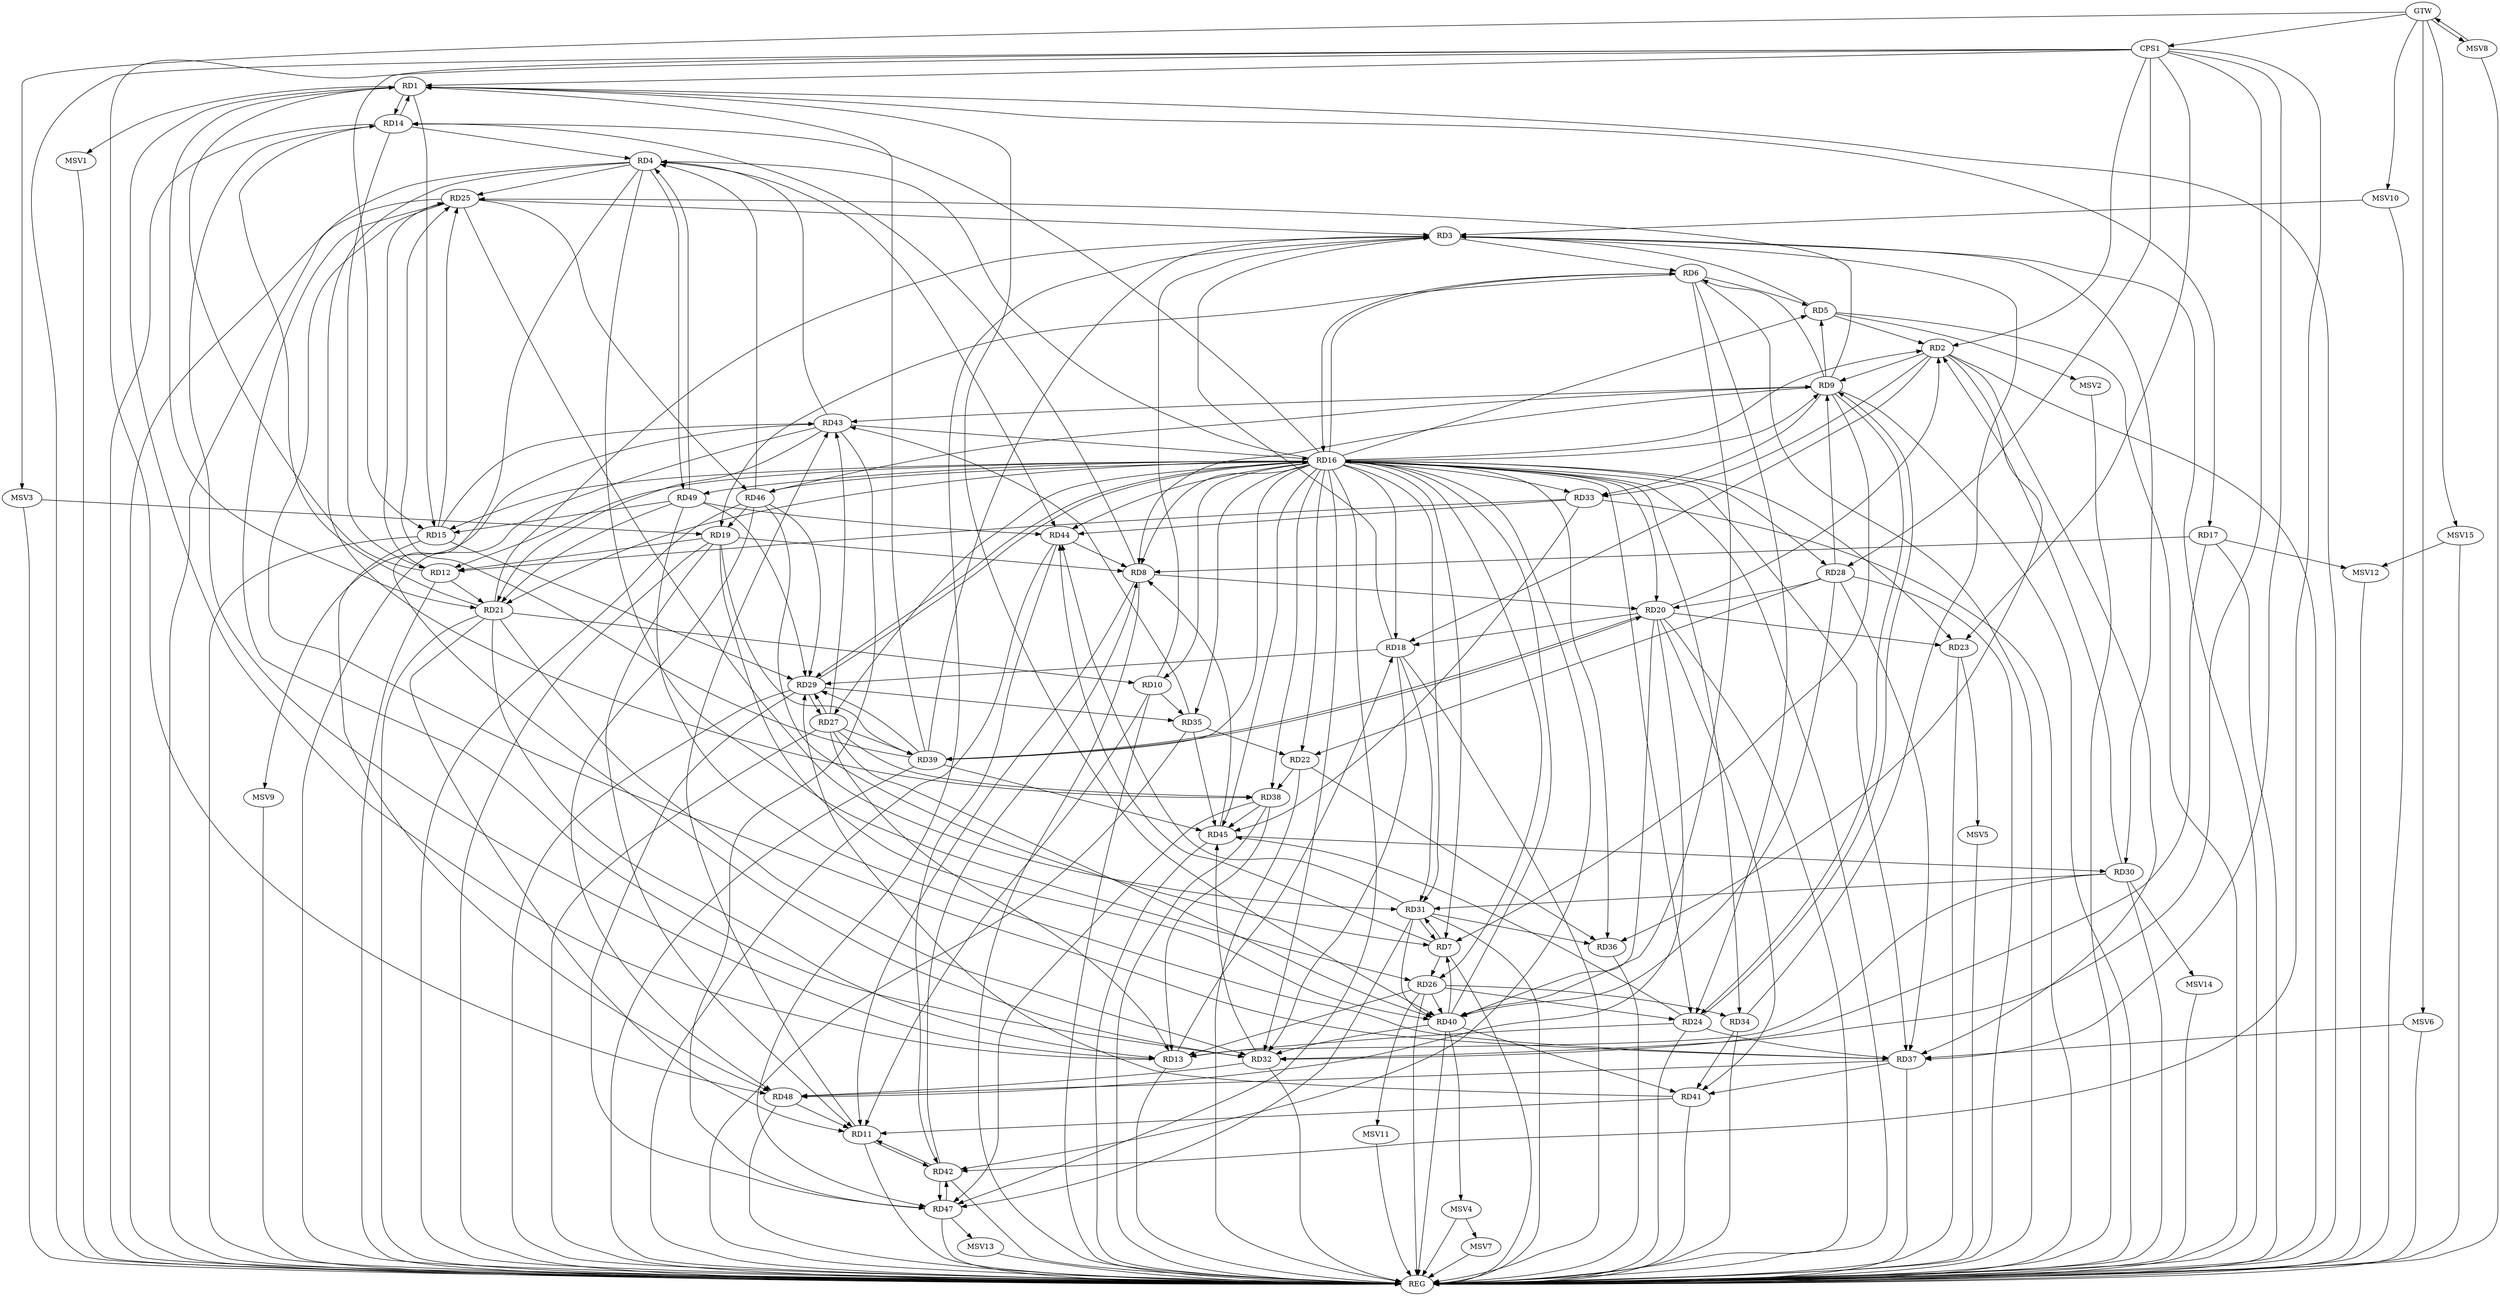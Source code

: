 strict digraph G {
  RD1 [ label="RD1" ];
  RD2 [ label="RD2" ];
  RD3 [ label="RD3" ];
  RD4 [ label="RD4" ];
  RD5 [ label="RD5" ];
  RD6 [ label="RD6" ];
  RD7 [ label="RD7" ];
  RD8 [ label="RD8" ];
  RD9 [ label="RD9" ];
  RD10 [ label="RD10" ];
  RD11 [ label="RD11" ];
  RD12 [ label="RD12" ];
  RD13 [ label="RD13" ];
  RD14 [ label="RD14" ];
  RD15 [ label="RD15" ];
  RD16 [ label="RD16" ];
  RD17 [ label="RD17" ];
  RD18 [ label="RD18" ];
  RD19 [ label="RD19" ];
  RD20 [ label="RD20" ];
  RD21 [ label="RD21" ];
  RD22 [ label="RD22" ];
  RD23 [ label="RD23" ];
  RD24 [ label="RD24" ];
  RD25 [ label="RD25" ];
  RD26 [ label="RD26" ];
  RD27 [ label="RD27" ];
  RD28 [ label="RD28" ];
  RD29 [ label="RD29" ];
  RD30 [ label="RD30" ];
  RD31 [ label="RD31" ];
  RD32 [ label="RD32" ];
  RD33 [ label="RD33" ];
  RD34 [ label="RD34" ];
  RD35 [ label="RD35" ];
  RD36 [ label="RD36" ];
  RD37 [ label="RD37" ];
  RD38 [ label="RD38" ];
  RD39 [ label="RD39" ];
  RD40 [ label="RD40" ];
  RD41 [ label="RD41" ];
  RD42 [ label="RD42" ];
  RD43 [ label="RD43" ];
  RD44 [ label="RD44" ];
  RD45 [ label="RD45" ];
  RD46 [ label="RD46" ];
  RD47 [ label="RD47" ];
  RD48 [ label="RD48" ];
  RD49 [ label="RD49" ];
  CPS1 [ label="CPS1" ];
  GTW [ label="GTW" ];
  REG [ label="REG" ];
  MSV1 [ label="MSV1" ];
  MSV2 [ label="MSV2" ];
  MSV3 [ label="MSV3" ];
  MSV4 [ label="MSV4" ];
  MSV5 [ label="MSV5" ];
  MSV6 [ label="MSV6" ];
  MSV7 [ label="MSV7" ];
  MSV8 [ label="MSV8" ];
  MSV9 [ label="MSV9" ];
  MSV10 [ label="MSV10" ];
  MSV11 [ label="MSV11" ];
  MSV12 [ label="MSV12" ];
  MSV13 [ label="MSV13" ];
  MSV14 [ label="MSV14" ];
  MSV15 [ label="MSV15" ];
  RD12 -> RD1;
  RD13 -> RD1;
  RD1 -> RD14;
  RD14 -> RD1;
  RD1 -> RD15;
  RD1 -> RD17;
  RD1 -> RD21;
  RD39 -> RD1;
  RD1 -> RD40;
  RD5 -> RD2;
  RD2 -> RD9;
  RD2 -> RD18;
  RD20 -> RD2;
  RD30 -> RD2;
  RD2 -> RD33;
  RD2 -> RD36;
  RD2 -> RD37;
  RD5 -> RD3;
  RD3 -> RD6;
  RD10 -> RD3;
  RD18 -> RD3;
  RD21 -> RD3;
  RD25 -> RD3;
  RD3 -> RD30;
  RD34 -> RD3;
  RD39 -> RD3;
  RD3 -> RD47;
  RD14 -> RD4;
  RD16 -> RD4;
  RD4 -> RD25;
  RD4 -> RD26;
  RD4 -> RD32;
  RD4 -> RD38;
  RD43 -> RD4;
  RD4 -> RD44;
  RD46 -> RD4;
  RD4 -> RD49;
  RD49 -> RD4;
  RD6 -> RD5;
  RD9 -> RD5;
  RD9 -> RD6;
  RD6 -> RD16;
  RD6 -> RD19;
  RD6 -> RD24;
  RD6 -> RD40;
  RD9 -> RD7;
  RD16 -> RD7;
  RD7 -> RD26;
  RD7 -> RD31;
  RD31 -> RD7;
  RD40 -> RD7;
  RD7 -> RD44;
  RD46 -> RD7;
  RD9 -> RD8;
  RD8 -> RD11;
  RD8 -> RD14;
  RD17 -> RD8;
  RD19 -> RD8;
  RD8 -> RD20;
  RD42 -> RD8;
  RD44 -> RD8;
  RD45 -> RD8;
  RD9 -> RD24;
  RD24 -> RD9;
  RD9 -> RD25;
  RD28 -> RD9;
  RD9 -> RD33;
  RD9 -> RD43;
  RD46 -> RD9;
  RD10 -> RD11;
  RD21 -> RD10;
  RD10 -> RD35;
  RD19 -> RD11;
  RD21 -> RD11;
  RD41 -> RD11;
  RD11 -> RD42;
  RD42 -> RD11;
  RD11 -> RD43;
  RD48 -> RD11;
  RD14 -> RD12;
  RD19 -> RD12;
  RD12 -> RD21;
  RD12 -> RD25;
  RD33 -> RD12;
  RD14 -> RD13;
  RD13 -> RD18;
  RD21 -> RD13;
  RD24 -> RD13;
  RD26 -> RD13;
  RD27 -> RD13;
  RD30 -> RD13;
  RD38 -> RD13;
  RD21 -> RD14;
  RD16 -> RD15;
  RD15 -> RD25;
  RD15 -> RD29;
  RD15 -> RD43;
  RD15 -> RD48;
  RD49 -> RD15;
  RD16 -> RD21;
  RD16 -> RD22;
  RD16 -> RD29;
  RD29 -> RD16;
  RD16 -> RD36;
  RD16 -> RD37;
  RD40 -> RD16;
  RD43 -> RD16;
  RD16 -> RD44;
  RD17 -> RD32;
  RD20 -> RD18;
  RD18 -> RD29;
  RD18 -> RD31;
  RD18 -> RD32;
  RD19 -> RD39;
  RD19 -> RD40;
  RD46 -> RD19;
  RD20 -> RD23;
  RD28 -> RD20;
  RD20 -> RD39;
  RD39 -> RD20;
  RD20 -> RD40;
  RD20 -> RD41;
  RD20 -> RD48;
  RD21 -> RD32;
  RD43 -> RD21;
  RD49 -> RD21;
  RD28 -> RD22;
  RD35 -> RD22;
  RD22 -> RD36;
  RD22 -> RD38;
  RD26 -> RD24;
  RD24 -> RD37;
  RD24 -> RD45;
  RD25 -> RD31;
  RD25 -> RD32;
  RD25 -> RD37;
  RD39 -> RD25;
  RD25 -> RD46;
  RD26 -> RD34;
  RD26 -> RD40;
  RD27 -> RD29;
  RD29 -> RD27;
  RD27 -> RD38;
  RD27 -> RD39;
  RD27 -> RD40;
  RD27 -> RD43;
  RD28 -> RD37;
  RD28 -> RD40;
  RD29 -> RD35;
  RD39 -> RD29;
  RD41 -> RD29;
  RD46 -> RD29;
  RD29 -> RD47;
  RD49 -> RD29;
  RD30 -> RD31;
  RD45 -> RD30;
  RD31 -> RD36;
  RD31 -> RD40;
  RD31 -> RD44;
  RD31 -> RD47;
  RD40 -> RD32;
  RD32 -> RD45;
  RD32 -> RD48;
  RD33 -> RD44;
  RD33 -> RD45;
  RD34 -> RD41;
  RD35 -> RD43;
  RD35 -> RD45;
  RD37 -> RD41;
  RD37 -> RD48;
  RD49 -> RD37;
  RD38 -> RD45;
  RD38 -> RD47;
  RD39 -> RD45;
  RD40 -> RD41;
  RD44 -> RD42;
  RD42 -> RD47;
  RD47 -> RD42;
  RD43 -> RD47;
  RD49 -> RD44;
  RD46 -> RD48;
  CPS1 -> RD23;
  CPS1 -> RD32;
  CPS1 -> RD42;
  CPS1 -> RD1;
  CPS1 -> RD37;
  CPS1 -> RD48;
  CPS1 -> RD28;
  CPS1 -> RD15;
  CPS1 -> RD2;
  GTW -> CPS1;
  RD1 -> REG;
  RD2 -> REG;
  RD3 -> REG;
  RD4 -> REG;
  RD5 -> REG;
  RD6 -> REG;
  RD7 -> REG;
  RD8 -> REG;
  RD9 -> REG;
  RD10 -> REG;
  RD11 -> REG;
  RD12 -> REG;
  RD13 -> REG;
  RD14 -> REG;
  RD15 -> REG;
  RD16 -> REG;
  RD17 -> REG;
  RD18 -> REG;
  RD19 -> REG;
  RD20 -> REG;
  RD21 -> REG;
  RD22 -> REG;
  RD23 -> REG;
  RD24 -> REG;
  RD25 -> REG;
  RD26 -> REG;
  RD27 -> REG;
  RD28 -> REG;
  RD29 -> REG;
  RD30 -> REG;
  RD31 -> REG;
  RD32 -> REG;
  RD33 -> REG;
  RD34 -> REG;
  RD35 -> REG;
  RD36 -> REG;
  RD37 -> REG;
  RD38 -> REG;
  RD39 -> REG;
  RD40 -> REG;
  RD41 -> REG;
  RD42 -> REG;
  RD43 -> REG;
  RD44 -> REG;
  RD45 -> REG;
  RD46 -> REG;
  RD47 -> REG;
  RD48 -> REG;
  CPS1 -> REG;
  RD16 -> RD9;
  RD16 -> RD46;
  RD16 -> RD34;
  RD16 -> RD12;
  RD16 -> RD18;
  RD16 -> RD35;
  RD16 -> RD45;
  RD16 -> RD31;
  RD16 -> RD14;
  RD16 -> RD47;
  RD16 -> RD28;
  RD16 -> RD26;
  RD16 -> RD39;
  RD16 -> RD20;
  RD16 -> RD10;
  RD16 -> RD5;
  RD16 -> RD27;
  RD16 -> RD23;
  RD16 -> RD38;
  RD16 -> RD32;
  RD16 -> RD24;
  RD16 -> RD49;
  RD16 -> RD2;
  RD16 -> RD33;
  RD16 -> RD6;
  RD16 -> RD42;
  RD16 -> RD8;
  RD1 -> MSV1;
  MSV1 -> REG;
  RD5 -> MSV2;
  MSV2 -> REG;
  MSV3 -> RD19;
  GTW -> MSV3;
  MSV3 -> REG;
  RD40 -> MSV4;
  MSV4 -> REG;
  RD23 -> MSV5;
  MSV5 -> REG;
  MSV6 -> RD37;
  GTW -> MSV6;
  MSV6 -> REG;
  MSV4 -> MSV7;
  MSV7 -> REG;
  MSV8 -> GTW;
  GTW -> MSV8;
  MSV8 -> REG;
  RD43 -> MSV9;
  MSV9 -> REG;
  MSV10 -> RD3;
  GTW -> MSV10;
  MSV10 -> REG;
  RD26 -> MSV11;
  MSV11 -> REG;
  RD17 -> MSV12;
  MSV12 -> REG;
  RD47 -> MSV13;
  MSV13 -> REG;
  RD30 -> MSV14;
  MSV14 -> REG;
  MSV15 -> MSV12;
  GTW -> MSV15;
  MSV15 -> REG;
}
